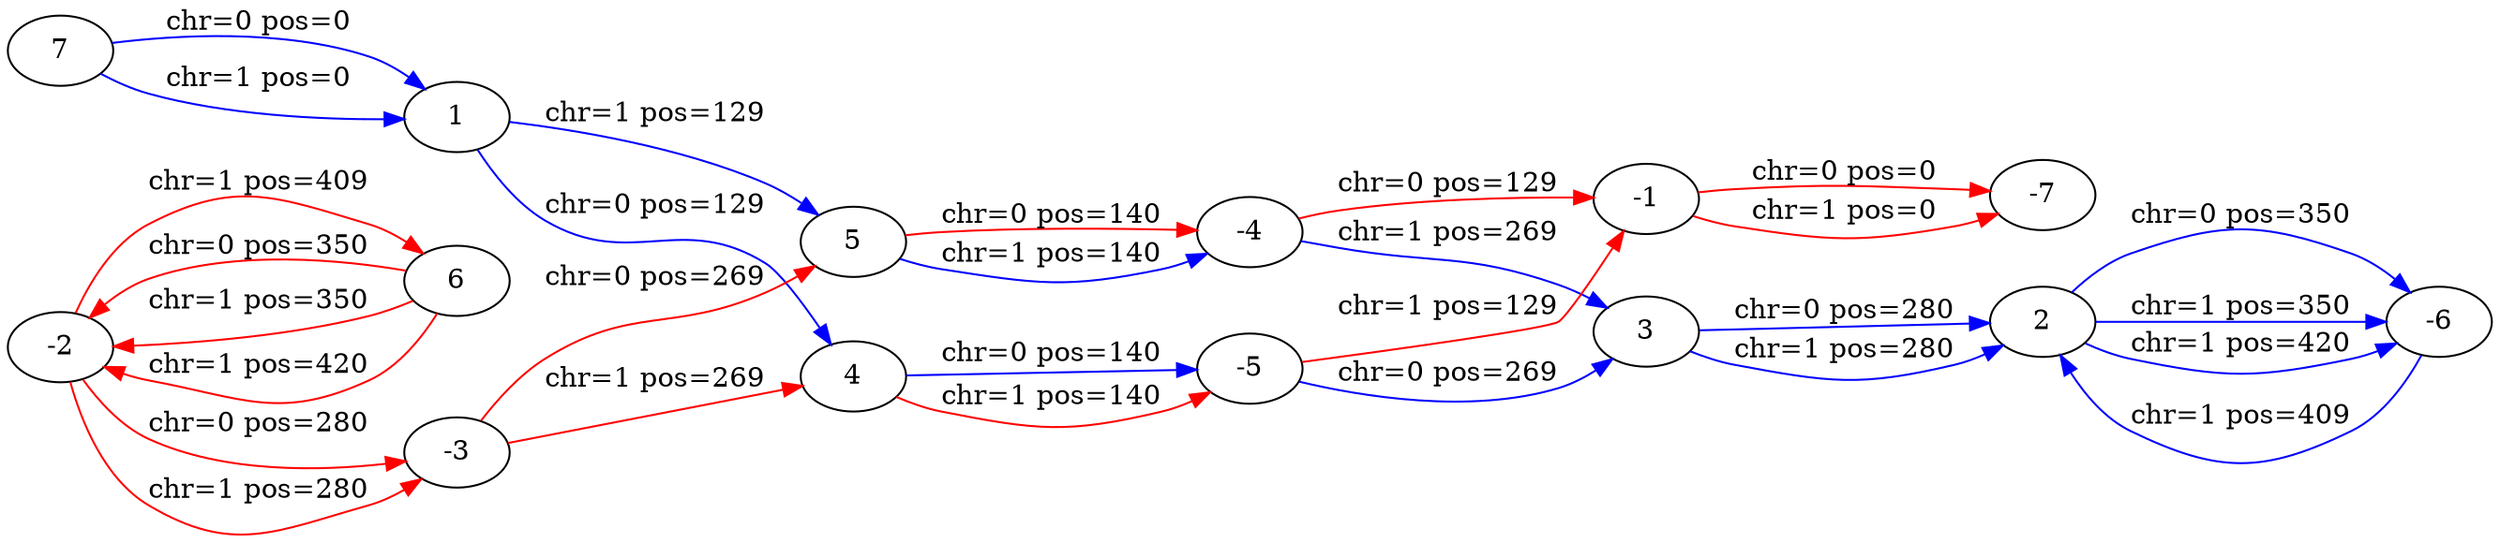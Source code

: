 digraph G
{
	rankdir = LR
	7 -> 1[color="blue", label="chr=0 pos=0"]
	-1 -> -7[color="red", label="chr=0 pos=0"]
	1 -> 4[color="blue", label="chr=0 pos=129"]
	-4 -> -1[color="red", label="chr=0 pos=129"]
	4 -> -5[color="blue", label="chr=0 pos=140"]
	5 -> -4[color="red", label="chr=0 pos=140"]
	-5 -> 3[color="blue", label="chr=0 pos=269"]
	-3 -> 5[color="red", label="chr=0 pos=269"]
	3 -> 2[color="blue", label="chr=0 pos=280"]
	-2 -> -3[color="red", label="chr=0 pos=280"]
	2 -> -6[color="blue", label="chr=0 pos=350"]
	6 -> -2[color="red", label="chr=0 pos=350"]
	7 -> 1[color="blue", label="chr=1 pos=0"]
	-1 -> -7[color="red", label="chr=1 pos=0"]
	1 -> 5[color="blue", label="chr=1 pos=129"]
	-5 -> -1[color="red", label="chr=1 pos=129"]
	5 -> -4[color="blue", label="chr=1 pos=140"]
	4 -> -5[color="red", label="chr=1 pos=140"]
	-4 -> 3[color="blue", label="chr=1 pos=269"]
	-3 -> 4[color="red", label="chr=1 pos=269"]
	3 -> 2[color="blue", label="chr=1 pos=280"]
	-2 -> -3[color="red", label="chr=1 pos=280"]
	2 -> -6[color="blue", label="chr=1 pos=350"]
	6 -> -2[color="red", label="chr=1 pos=350"]
	-6 -> 2[color="blue", label="chr=1 pos=409"]
	-2 -> 6[color="red", label="chr=1 pos=409"]
	2 -> -6[color="blue", label="chr=1 pos=420"]
	6 -> -2[color="red", label="chr=1 pos=420"]
}
